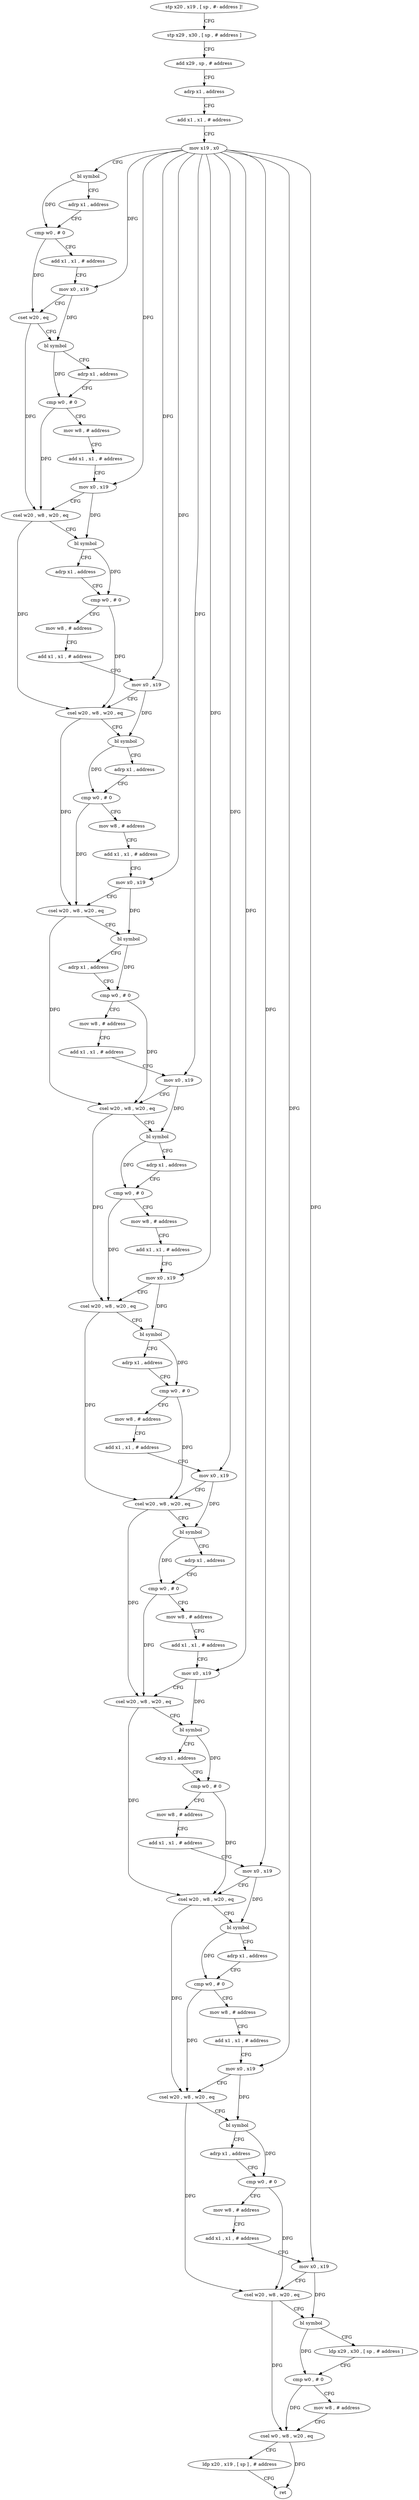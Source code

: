 digraph "func" {
"130388" [label = "stp x20 , x19 , [ sp , #- address ]!" ]
"130392" [label = "stp x29 , x30 , [ sp , # address ]" ]
"130396" [label = "add x29 , sp , # address" ]
"130400" [label = "adrp x1 , address" ]
"130404" [label = "add x1 , x1 , # address" ]
"130408" [label = "mov x19 , x0" ]
"130412" [label = "bl symbol" ]
"130416" [label = "adrp x1 , address" ]
"130420" [label = "cmp w0 , # 0" ]
"130424" [label = "add x1 , x1 , # address" ]
"130428" [label = "mov x0 , x19" ]
"130432" [label = "cset w20 , eq" ]
"130436" [label = "bl symbol" ]
"130440" [label = "adrp x1 , address" ]
"130444" [label = "cmp w0 , # 0" ]
"130448" [label = "mov w8 , # address" ]
"130452" [label = "add x1 , x1 , # address" ]
"130456" [label = "mov x0 , x19" ]
"130460" [label = "csel w20 , w8 , w20 , eq" ]
"130464" [label = "bl symbol" ]
"130468" [label = "adrp x1 , address" ]
"130472" [label = "cmp w0 , # 0" ]
"130476" [label = "mov w8 , # address" ]
"130480" [label = "add x1 , x1 , # address" ]
"130484" [label = "mov x0 , x19" ]
"130488" [label = "csel w20 , w8 , w20 , eq" ]
"130492" [label = "bl symbol" ]
"130496" [label = "adrp x1 , address" ]
"130500" [label = "cmp w0 , # 0" ]
"130504" [label = "mov w8 , # address" ]
"130508" [label = "add x1 , x1 , # address" ]
"130512" [label = "mov x0 , x19" ]
"130516" [label = "csel w20 , w8 , w20 , eq" ]
"130520" [label = "bl symbol" ]
"130524" [label = "adrp x1 , address" ]
"130528" [label = "cmp w0 , # 0" ]
"130532" [label = "mov w8 , # address" ]
"130536" [label = "add x1 , x1 , # address" ]
"130540" [label = "mov x0 , x19" ]
"130544" [label = "csel w20 , w8 , w20 , eq" ]
"130548" [label = "bl symbol" ]
"130552" [label = "adrp x1 , address" ]
"130556" [label = "cmp w0 , # 0" ]
"130560" [label = "mov w8 , # address" ]
"130564" [label = "add x1 , x1 , # address" ]
"130568" [label = "mov x0 , x19" ]
"130572" [label = "csel w20 , w8 , w20 , eq" ]
"130576" [label = "bl symbol" ]
"130580" [label = "adrp x1 , address" ]
"130584" [label = "cmp w0 , # 0" ]
"130588" [label = "mov w8 , # address" ]
"130592" [label = "add x1 , x1 , # address" ]
"130596" [label = "mov x0 , x19" ]
"130600" [label = "csel w20 , w8 , w20 , eq" ]
"130604" [label = "bl symbol" ]
"130608" [label = "adrp x1 , address" ]
"130612" [label = "cmp w0 , # 0" ]
"130616" [label = "mov w8 , # address" ]
"130620" [label = "add x1 , x1 , # address" ]
"130624" [label = "mov x0 , x19" ]
"130628" [label = "csel w20 , w8 , w20 , eq" ]
"130632" [label = "bl symbol" ]
"130636" [label = "adrp x1 , address" ]
"130640" [label = "cmp w0 , # 0" ]
"130644" [label = "mov w8 , # address" ]
"130648" [label = "add x1 , x1 , # address" ]
"130652" [label = "mov x0 , x19" ]
"130656" [label = "csel w20 , w8 , w20 , eq" ]
"130660" [label = "bl symbol" ]
"130664" [label = "adrp x1 , address" ]
"130668" [label = "cmp w0 , # 0" ]
"130672" [label = "mov w8 , # address" ]
"130676" [label = "add x1 , x1 , # address" ]
"130680" [label = "mov x0 , x19" ]
"130684" [label = "csel w20 , w8 , w20 , eq" ]
"130688" [label = "bl symbol" ]
"130692" [label = "adrp x1 , address" ]
"130696" [label = "cmp w0 , # 0" ]
"130700" [label = "mov w8 , # address" ]
"130704" [label = "add x1 , x1 , # address" ]
"130708" [label = "mov x0 , x19" ]
"130712" [label = "csel w20 , w8 , w20 , eq" ]
"130716" [label = "bl symbol" ]
"130720" [label = "ldp x29 , x30 , [ sp , # address ]" ]
"130724" [label = "cmp w0 , # 0" ]
"130728" [label = "mov w8 , # address" ]
"130732" [label = "csel w0 , w8 , w20 , eq" ]
"130736" [label = "ldp x20 , x19 , [ sp ] , # address" ]
"130740" [label = "ret" ]
"130388" -> "130392" [ label = "CFG" ]
"130392" -> "130396" [ label = "CFG" ]
"130396" -> "130400" [ label = "CFG" ]
"130400" -> "130404" [ label = "CFG" ]
"130404" -> "130408" [ label = "CFG" ]
"130408" -> "130412" [ label = "CFG" ]
"130408" -> "130428" [ label = "DFG" ]
"130408" -> "130456" [ label = "DFG" ]
"130408" -> "130484" [ label = "DFG" ]
"130408" -> "130512" [ label = "DFG" ]
"130408" -> "130540" [ label = "DFG" ]
"130408" -> "130568" [ label = "DFG" ]
"130408" -> "130596" [ label = "DFG" ]
"130408" -> "130624" [ label = "DFG" ]
"130408" -> "130652" [ label = "DFG" ]
"130408" -> "130680" [ label = "DFG" ]
"130408" -> "130708" [ label = "DFG" ]
"130412" -> "130416" [ label = "CFG" ]
"130412" -> "130420" [ label = "DFG" ]
"130416" -> "130420" [ label = "CFG" ]
"130420" -> "130424" [ label = "CFG" ]
"130420" -> "130432" [ label = "DFG" ]
"130424" -> "130428" [ label = "CFG" ]
"130428" -> "130432" [ label = "CFG" ]
"130428" -> "130436" [ label = "DFG" ]
"130432" -> "130436" [ label = "CFG" ]
"130432" -> "130460" [ label = "DFG" ]
"130436" -> "130440" [ label = "CFG" ]
"130436" -> "130444" [ label = "DFG" ]
"130440" -> "130444" [ label = "CFG" ]
"130444" -> "130448" [ label = "CFG" ]
"130444" -> "130460" [ label = "DFG" ]
"130448" -> "130452" [ label = "CFG" ]
"130452" -> "130456" [ label = "CFG" ]
"130456" -> "130460" [ label = "CFG" ]
"130456" -> "130464" [ label = "DFG" ]
"130460" -> "130464" [ label = "CFG" ]
"130460" -> "130488" [ label = "DFG" ]
"130464" -> "130468" [ label = "CFG" ]
"130464" -> "130472" [ label = "DFG" ]
"130468" -> "130472" [ label = "CFG" ]
"130472" -> "130476" [ label = "CFG" ]
"130472" -> "130488" [ label = "DFG" ]
"130476" -> "130480" [ label = "CFG" ]
"130480" -> "130484" [ label = "CFG" ]
"130484" -> "130488" [ label = "CFG" ]
"130484" -> "130492" [ label = "DFG" ]
"130488" -> "130492" [ label = "CFG" ]
"130488" -> "130516" [ label = "DFG" ]
"130492" -> "130496" [ label = "CFG" ]
"130492" -> "130500" [ label = "DFG" ]
"130496" -> "130500" [ label = "CFG" ]
"130500" -> "130504" [ label = "CFG" ]
"130500" -> "130516" [ label = "DFG" ]
"130504" -> "130508" [ label = "CFG" ]
"130508" -> "130512" [ label = "CFG" ]
"130512" -> "130516" [ label = "CFG" ]
"130512" -> "130520" [ label = "DFG" ]
"130516" -> "130520" [ label = "CFG" ]
"130516" -> "130544" [ label = "DFG" ]
"130520" -> "130524" [ label = "CFG" ]
"130520" -> "130528" [ label = "DFG" ]
"130524" -> "130528" [ label = "CFG" ]
"130528" -> "130532" [ label = "CFG" ]
"130528" -> "130544" [ label = "DFG" ]
"130532" -> "130536" [ label = "CFG" ]
"130536" -> "130540" [ label = "CFG" ]
"130540" -> "130544" [ label = "CFG" ]
"130540" -> "130548" [ label = "DFG" ]
"130544" -> "130548" [ label = "CFG" ]
"130544" -> "130572" [ label = "DFG" ]
"130548" -> "130552" [ label = "CFG" ]
"130548" -> "130556" [ label = "DFG" ]
"130552" -> "130556" [ label = "CFG" ]
"130556" -> "130560" [ label = "CFG" ]
"130556" -> "130572" [ label = "DFG" ]
"130560" -> "130564" [ label = "CFG" ]
"130564" -> "130568" [ label = "CFG" ]
"130568" -> "130572" [ label = "CFG" ]
"130568" -> "130576" [ label = "DFG" ]
"130572" -> "130576" [ label = "CFG" ]
"130572" -> "130600" [ label = "DFG" ]
"130576" -> "130580" [ label = "CFG" ]
"130576" -> "130584" [ label = "DFG" ]
"130580" -> "130584" [ label = "CFG" ]
"130584" -> "130588" [ label = "CFG" ]
"130584" -> "130600" [ label = "DFG" ]
"130588" -> "130592" [ label = "CFG" ]
"130592" -> "130596" [ label = "CFG" ]
"130596" -> "130600" [ label = "CFG" ]
"130596" -> "130604" [ label = "DFG" ]
"130600" -> "130604" [ label = "CFG" ]
"130600" -> "130628" [ label = "DFG" ]
"130604" -> "130608" [ label = "CFG" ]
"130604" -> "130612" [ label = "DFG" ]
"130608" -> "130612" [ label = "CFG" ]
"130612" -> "130616" [ label = "CFG" ]
"130612" -> "130628" [ label = "DFG" ]
"130616" -> "130620" [ label = "CFG" ]
"130620" -> "130624" [ label = "CFG" ]
"130624" -> "130628" [ label = "CFG" ]
"130624" -> "130632" [ label = "DFG" ]
"130628" -> "130632" [ label = "CFG" ]
"130628" -> "130656" [ label = "DFG" ]
"130632" -> "130636" [ label = "CFG" ]
"130632" -> "130640" [ label = "DFG" ]
"130636" -> "130640" [ label = "CFG" ]
"130640" -> "130644" [ label = "CFG" ]
"130640" -> "130656" [ label = "DFG" ]
"130644" -> "130648" [ label = "CFG" ]
"130648" -> "130652" [ label = "CFG" ]
"130652" -> "130656" [ label = "CFG" ]
"130652" -> "130660" [ label = "DFG" ]
"130656" -> "130660" [ label = "CFG" ]
"130656" -> "130684" [ label = "DFG" ]
"130660" -> "130664" [ label = "CFG" ]
"130660" -> "130668" [ label = "DFG" ]
"130664" -> "130668" [ label = "CFG" ]
"130668" -> "130672" [ label = "CFG" ]
"130668" -> "130684" [ label = "DFG" ]
"130672" -> "130676" [ label = "CFG" ]
"130676" -> "130680" [ label = "CFG" ]
"130680" -> "130684" [ label = "CFG" ]
"130680" -> "130688" [ label = "DFG" ]
"130684" -> "130688" [ label = "CFG" ]
"130684" -> "130712" [ label = "DFG" ]
"130688" -> "130692" [ label = "CFG" ]
"130688" -> "130696" [ label = "DFG" ]
"130692" -> "130696" [ label = "CFG" ]
"130696" -> "130700" [ label = "CFG" ]
"130696" -> "130712" [ label = "DFG" ]
"130700" -> "130704" [ label = "CFG" ]
"130704" -> "130708" [ label = "CFG" ]
"130708" -> "130712" [ label = "CFG" ]
"130708" -> "130716" [ label = "DFG" ]
"130712" -> "130716" [ label = "CFG" ]
"130712" -> "130732" [ label = "DFG" ]
"130716" -> "130720" [ label = "CFG" ]
"130716" -> "130724" [ label = "DFG" ]
"130720" -> "130724" [ label = "CFG" ]
"130724" -> "130728" [ label = "CFG" ]
"130724" -> "130732" [ label = "DFG" ]
"130728" -> "130732" [ label = "CFG" ]
"130732" -> "130736" [ label = "CFG" ]
"130732" -> "130740" [ label = "DFG" ]
"130736" -> "130740" [ label = "CFG" ]
}
